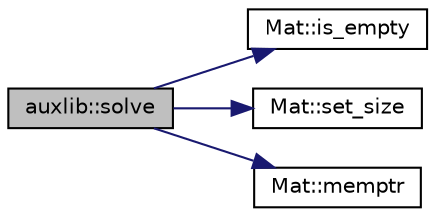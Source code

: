 digraph "auxlib::solve"
{
  edge [fontname="Helvetica",fontsize="10",labelfontname="Helvetica",labelfontsize="10"];
  node [fontname="Helvetica",fontsize="10",shape=record];
  rankdir="LR";
  Node1 [label="auxlib::solve",height=0.2,width=0.4,color="black", fillcolor="grey75", style="filled" fontcolor="black"];
  Node1 -> Node2 [color="midnightblue",fontsize="10",style="solid",fontname="Helvetica"];
  Node2 [label="Mat::is_empty",height=0.2,width=0.4,color="black", fillcolor="white", style="filled",URL="$group___mat.html#ga6aea90307174186e101c8d20cb33be66",tooltip="returns true if the matrix has no elements"];
  Node1 -> Node3 [color="midnightblue",fontsize="10",style="solid",fontname="Helvetica"];
  Node3 [label="Mat::set_size",height=0.2,width=0.4,color="black", fillcolor="white", style="filled",URL="$group___mat.html#ga750c2d7d0bd0cf7b88e17a24db252438",tooltip="change the matrix to have user specified dimensions (data is not preserved)"];
  Node1 -> Node4 [color="midnightblue",fontsize="10",style="solid",fontname="Helvetica"];
  Node4 [label="Mat::memptr",height=0.2,width=0.4,color="black", fillcolor="white", style="filled",URL="$group___mat.html#gad5b1b46a9288e04128aa11c99cc2b444",tooltip="returns a pointer to array of eTs used by the matrix"];
}
